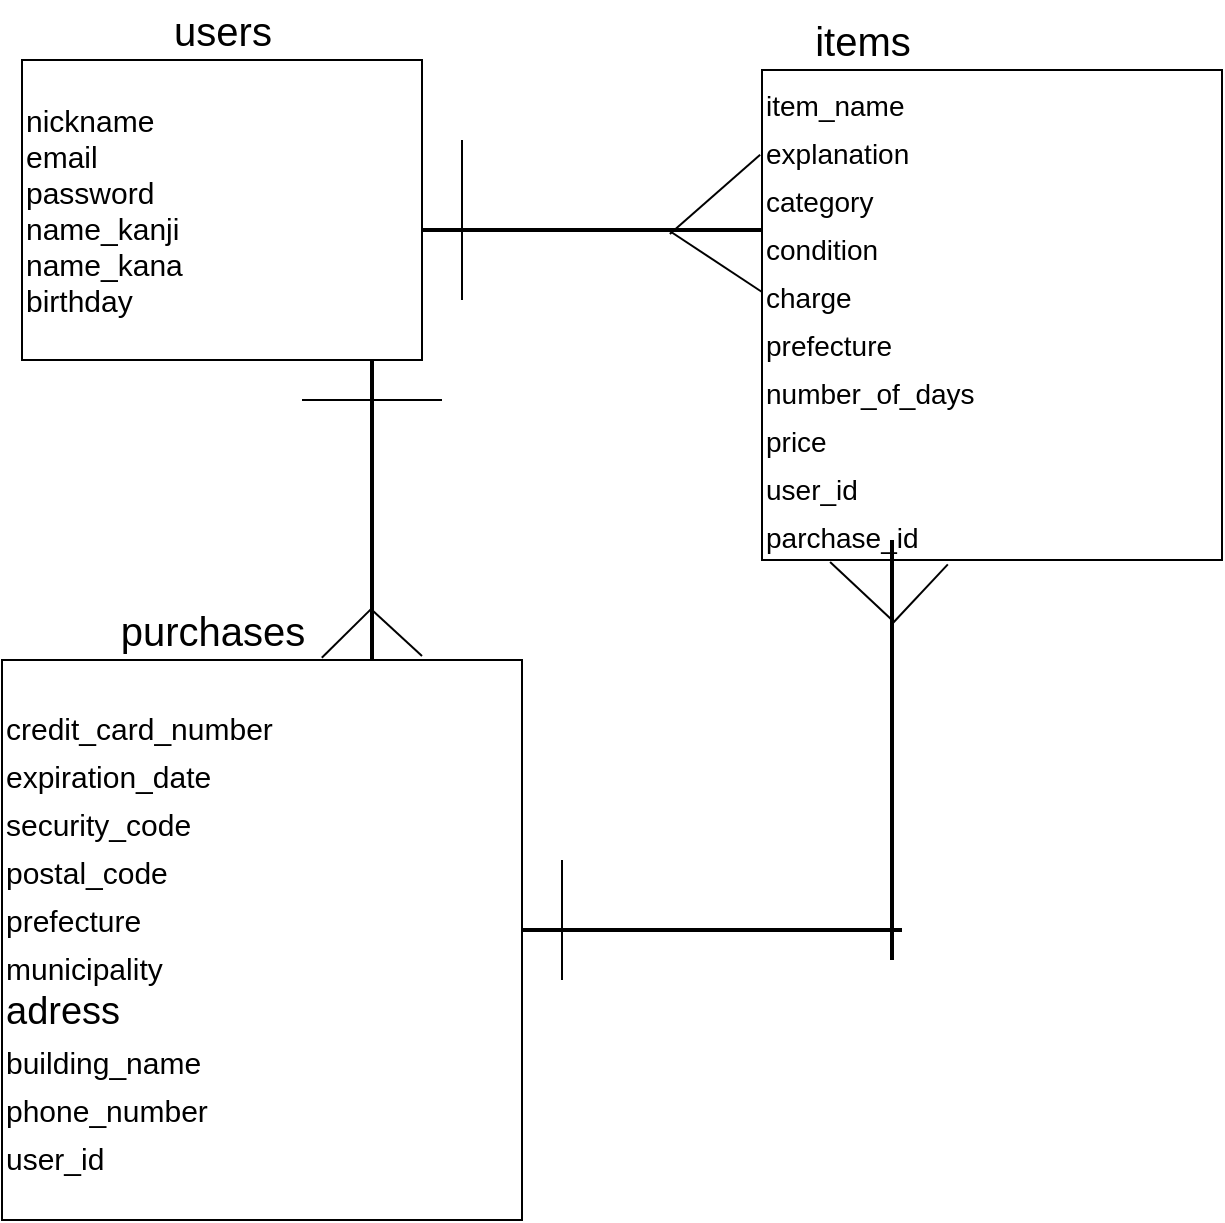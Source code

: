 <mxfile>
    <diagram id="lN60nbLmwIn5e3RQc8q8" name="ページ1">
        <mxGraphModel dx="728" dy="680" grid="1" gridSize="10" guides="1" tooltips="1" connect="0" arrows="1" fold="1" page="1" pageScale="1" pageWidth="827" pageHeight="1169" math="0" shadow="0">
            <root>
                <mxCell id="0"/>
                <mxCell id="1" parent="0"/>
                <mxCell id="2" value="&lt;font style=&quot;font-size: 15px&quot;&gt;nickname&lt;br&gt;email&lt;br&gt;password&lt;br&gt;name_kanji&lt;br&gt;name_kana&lt;br&gt;birthday&lt;/font&gt;" style="rounded=0;whiteSpace=wrap;html=1;align=left;" vertex="1" parent="1">
                    <mxGeometry x="30" y="60" width="200" height="150" as="geometry"/>
                </mxCell>
                <mxCell id="3" value="users" style="text;html=1;align=center;verticalAlign=middle;resizable=0;points=[];autosize=1;fontSize=20;" vertex="1" parent="1">
                    <mxGeometry x="100" y="30" width="60" height="30" as="geometry"/>
                </mxCell>
                <mxCell id="7" value="items" style="text;html=1;align=center;verticalAlign=middle;resizable=0;points=[];autosize=1;fontSize=20;" vertex="1" parent="1">
                    <mxGeometry x="420" y="35" width="60" height="30" as="geometry"/>
                </mxCell>
                <mxCell id="8" value="&lt;font style=&quot;font-size: 14px&quot;&gt;item_name&lt;br&gt;&lt;font style=&quot;font-size: 14px&quot;&gt;e&lt;/font&gt;&lt;font style=&quot;font-size: 14px&quot;&gt;&lt;font style=&quot;font-size: 14px&quot;&gt;xplanation&lt;/font&gt;&lt;br&gt;category&lt;br&gt;condition&lt;br&gt;charge&lt;br&gt;prefecture&lt;br&gt;number_of_days&lt;br&gt;price&lt;br&gt;user_id&lt;br&gt;parchase_id&lt;br&gt;&lt;/font&gt;&lt;/font&gt;" style="rounded=0;whiteSpace=wrap;html=1;fontSize=20;align=left;" vertex="1" parent="1">
                    <mxGeometry x="400" y="65" width="230" height="245" as="geometry"/>
                </mxCell>
                <mxCell id="10" value="purchases" style="text;html=1;align=center;verticalAlign=middle;resizable=0;points=[];autosize=1;fontSize=20;" vertex="1" parent="1">
                    <mxGeometry x="70" y="330" width="110" height="30" as="geometry"/>
                </mxCell>
                <mxCell id="11" value="&lt;div&gt;&lt;span&gt;&lt;font style=&quot;font-size: 15px&quot;&gt;credit_card_number&lt;/font&gt;&lt;/span&gt;&lt;/div&gt;&lt;font&gt;&lt;div&gt;&lt;span&gt;&lt;font style=&quot;font-size: 15px&quot;&gt;expiration_date&lt;/font&gt;&lt;/span&gt;&lt;/div&gt;&lt;div&gt;&lt;span&gt;&lt;font style=&quot;font-size: 15px&quot;&gt;security_code&lt;/font&gt;&lt;/span&gt;&lt;/div&gt;&lt;div&gt;&lt;span&gt;&lt;font style=&quot;font-size: 15px&quot;&gt;postal_code&lt;/font&gt;&lt;/span&gt;&lt;/div&gt;&lt;div&gt;&lt;span&gt;&lt;font style=&quot;font-size: 15px&quot;&gt;prefecture&lt;/font&gt;&lt;/span&gt;&lt;/div&gt;&lt;div&gt;&lt;span&gt;&lt;font style=&quot;font-size: 15px&quot;&gt;municipality&lt;/font&gt;&lt;/span&gt;&lt;/div&gt;&lt;div style=&quot;font-size: 19px&quot;&gt;&lt;span&gt;adress&lt;/span&gt;&lt;/div&gt;&lt;div&gt;&lt;span&gt;&lt;font style=&quot;font-size: 15px&quot;&gt;building_name&lt;/font&gt;&lt;/span&gt;&lt;/div&gt;&lt;div&gt;&lt;span&gt;&lt;font style=&quot;font-size: 15px&quot;&gt;phone_number&lt;/font&gt;&lt;/span&gt;&lt;/div&gt;&lt;div&gt;&lt;span&gt;&lt;font style=&quot;font-size: 15px&quot;&gt;user_id&lt;/font&gt;&lt;/span&gt;&lt;/div&gt;&lt;/font&gt;" style="rounded=0;whiteSpace=wrap;html=1;fontSize=20;align=left;" vertex="1" parent="1">
                    <mxGeometry x="20" y="360" width="260" height="280" as="geometry"/>
                </mxCell>
                <mxCell id="12" value="" style="line;strokeWidth=2;direction=south;html=1;fontSize=20;align=center;" vertex="1" parent="1">
                    <mxGeometry x="200" y="210" width="10" height="150" as="geometry"/>
                </mxCell>
                <mxCell id="13" value="" style="line;strokeWidth=2;html=1;fontSize=20;align=center;" vertex="1" parent="1">
                    <mxGeometry x="230" y="140" width="170" height="10" as="geometry"/>
                </mxCell>
                <mxCell id="22" value="" style="line;strokeWidth=2;html=1;fontSize=20;fontColor=#FFFFFF;align=center;" vertex="1" parent="1">
                    <mxGeometry x="280" y="490" width="190" height="10" as="geometry"/>
                </mxCell>
                <mxCell id="23" value="" style="line;strokeWidth=2;direction=south;html=1;fontSize=20;fontColor=#FFFFFF;align=center;" vertex="1" parent="1">
                    <mxGeometry x="460" y="300" width="10" height="210" as="geometry"/>
                </mxCell>
                <mxCell id="26" value="" style="endArrow=none;html=1;fontSize=20;fontColor=#FFFFFF;entryX=0.724;entryY=0.5;entryDx=0;entryDy=0;entryPerimeter=0;fontStyle=1" edge="1" parent="1" target="13">
                    <mxGeometry width="50" height="50" relative="1" as="geometry">
                        <mxPoint x="400" y="176" as="sourcePoint"/>
                        <mxPoint x="370" y="380" as="targetPoint"/>
                        <Array as="points"/>
                    </mxGeometry>
                </mxCell>
                <mxCell id="27" value="" style="endArrow=none;html=1;fontSize=20;fontColor=#FFFFFF;exitX=-0.004;exitY=0.173;exitDx=0;exitDy=0;exitPerimeter=0;entryX=0.729;entryY=0.7;entryDx=0;entryDy=0;entryPerimeter=0;" edge="1" parent="1" source="8" target="13">
                    <mxGeometry width="50" height="50" relative="1" as="geometry">
                        <mxPoint x="330" y="330" as="sourcePoint"/>
                        <mxPoint x="360" y="300" as="targetPoint"/>
                        <Array as="points"/>
                    </mxGeometry>
                </mxCell>
                <mxCell id="28" value="" style="endArrow=none;html=1;rounded=0;fontSize=20;fontColor=#FFFFFF;" edge="1" parent="1">
                    <mxGeometry relative="1" as="geometry">
                        <mxPoint x="170" y="230" as="sourcePoint"/>
                        <mxPoint x="240" y="230" as="targetPoint"/>
                    </mxGeometry>
                </mxCell>
                <mxCell id="29" value="" style="endArrow=none;html=1;rounded=0;fontSize=20;fontColor=#FFFFFF;exitX=0.833;exitY=0.5;exitDx=0;exitDy=0;exitPerimeter=0;" edge="1" parent="1" source="12">
                    <mxGeometry relative="1" as="geometry">
                        <mxPoint x="203" y="340" as="sourcePoint"/>
                        <mxPoint x="230" y="358" as="targetPoint"/>
                        <Array as="points"/>
                    </mxGeometry>
                </mxCell>
                <mxCell id="30" value="" style="endArrow=none;html=1;rounded=0;fontSize=20;fontColor=#FFFFFF;" edge="1" parent="1">
                    <mxGeometry relative="1" as="geometry">
                        <mxPoint x="250" y="100" as="sourcePoint"/>
                        <mxPoint x="250" y="180" as="targetPoint"/>
                    </mxGeometry>
                </mxCell>
                <mxCell id="31" value="" style="endArrow=none;html=1;rounded=0;fontSize=20;fontColor=#FFFFFF;entryX=0.404;entryY=1.009;entryDx=0;entryDy=0;entryPerimeter=0;exitX=0.2;exitY=0.5;exitDx=0;exitDy=0;exitPerimeter=0;" edge="1" parent="1" source="23" target="8">
                    <mxGeometry relative="1" as="geometry">
                        <mxPoint x="290" y="310" as="sourcePoint"/>
                        <mxPoint x="450" y="310" as="targetPoint"/>
                    </mxGeometry>
                </mxCell>
                <mxCell id="32" value="" style="endArrow=none;html=1;rounded=0;fontSize=20;fontColor=#FFFFFF;exitX=0.148;exitY=1.004;exitDx=0;exitDy=0;exitPerimeter=0;" edge="1" parent="1" source="8">
                    <mxGeometry relative="1" as="geometry">
                        <mxPoint x="290" y="310" as="sourcePoint"/>
                        <mxPoint x="465" y="340" as="targetPoint"/>
                    </mxGeometry>
                </mxCell>
                <mxCell id="33" value="" style="endArrow=none;html=1;rounded=0;fontSize=20;fontColor=#FFFFFF;" edge="1" parent="1">
                    <mxGeometry relative="1" as="geometry">
                        <mxPoint x="300" y="460" as="sourcePoint"/>
                        <mxPoint x="300" y="520" as="targetPoint"/>
                    </mxGeometry>
                </mxCell>
                <mxCell id="34" value="" style="endArrow=none;html=1;rounded=0;fontSize=20;fontColor=#FFFFFF;exitX=0.615;exitY=-0.004;exitDx=0;exitDy=0;exitPerimeter=0;entryX=0.827;entryY=0.5;entryDx=0;entryDy=0;entryPerimeter=0;" edge="1" parent="1" source="11" target="12">
                    <mxGeometry relative="1" as="geometry">
                        <mxPoint x="290" y="340" as="sourcePoint"/>
                        <mxPoint x="450" y="340" as="targetPoint"/>
                    </mxGeometry>
                </mxCell>
            </root>
        </mxGraphModel>
    </diagram>
</mxfile>